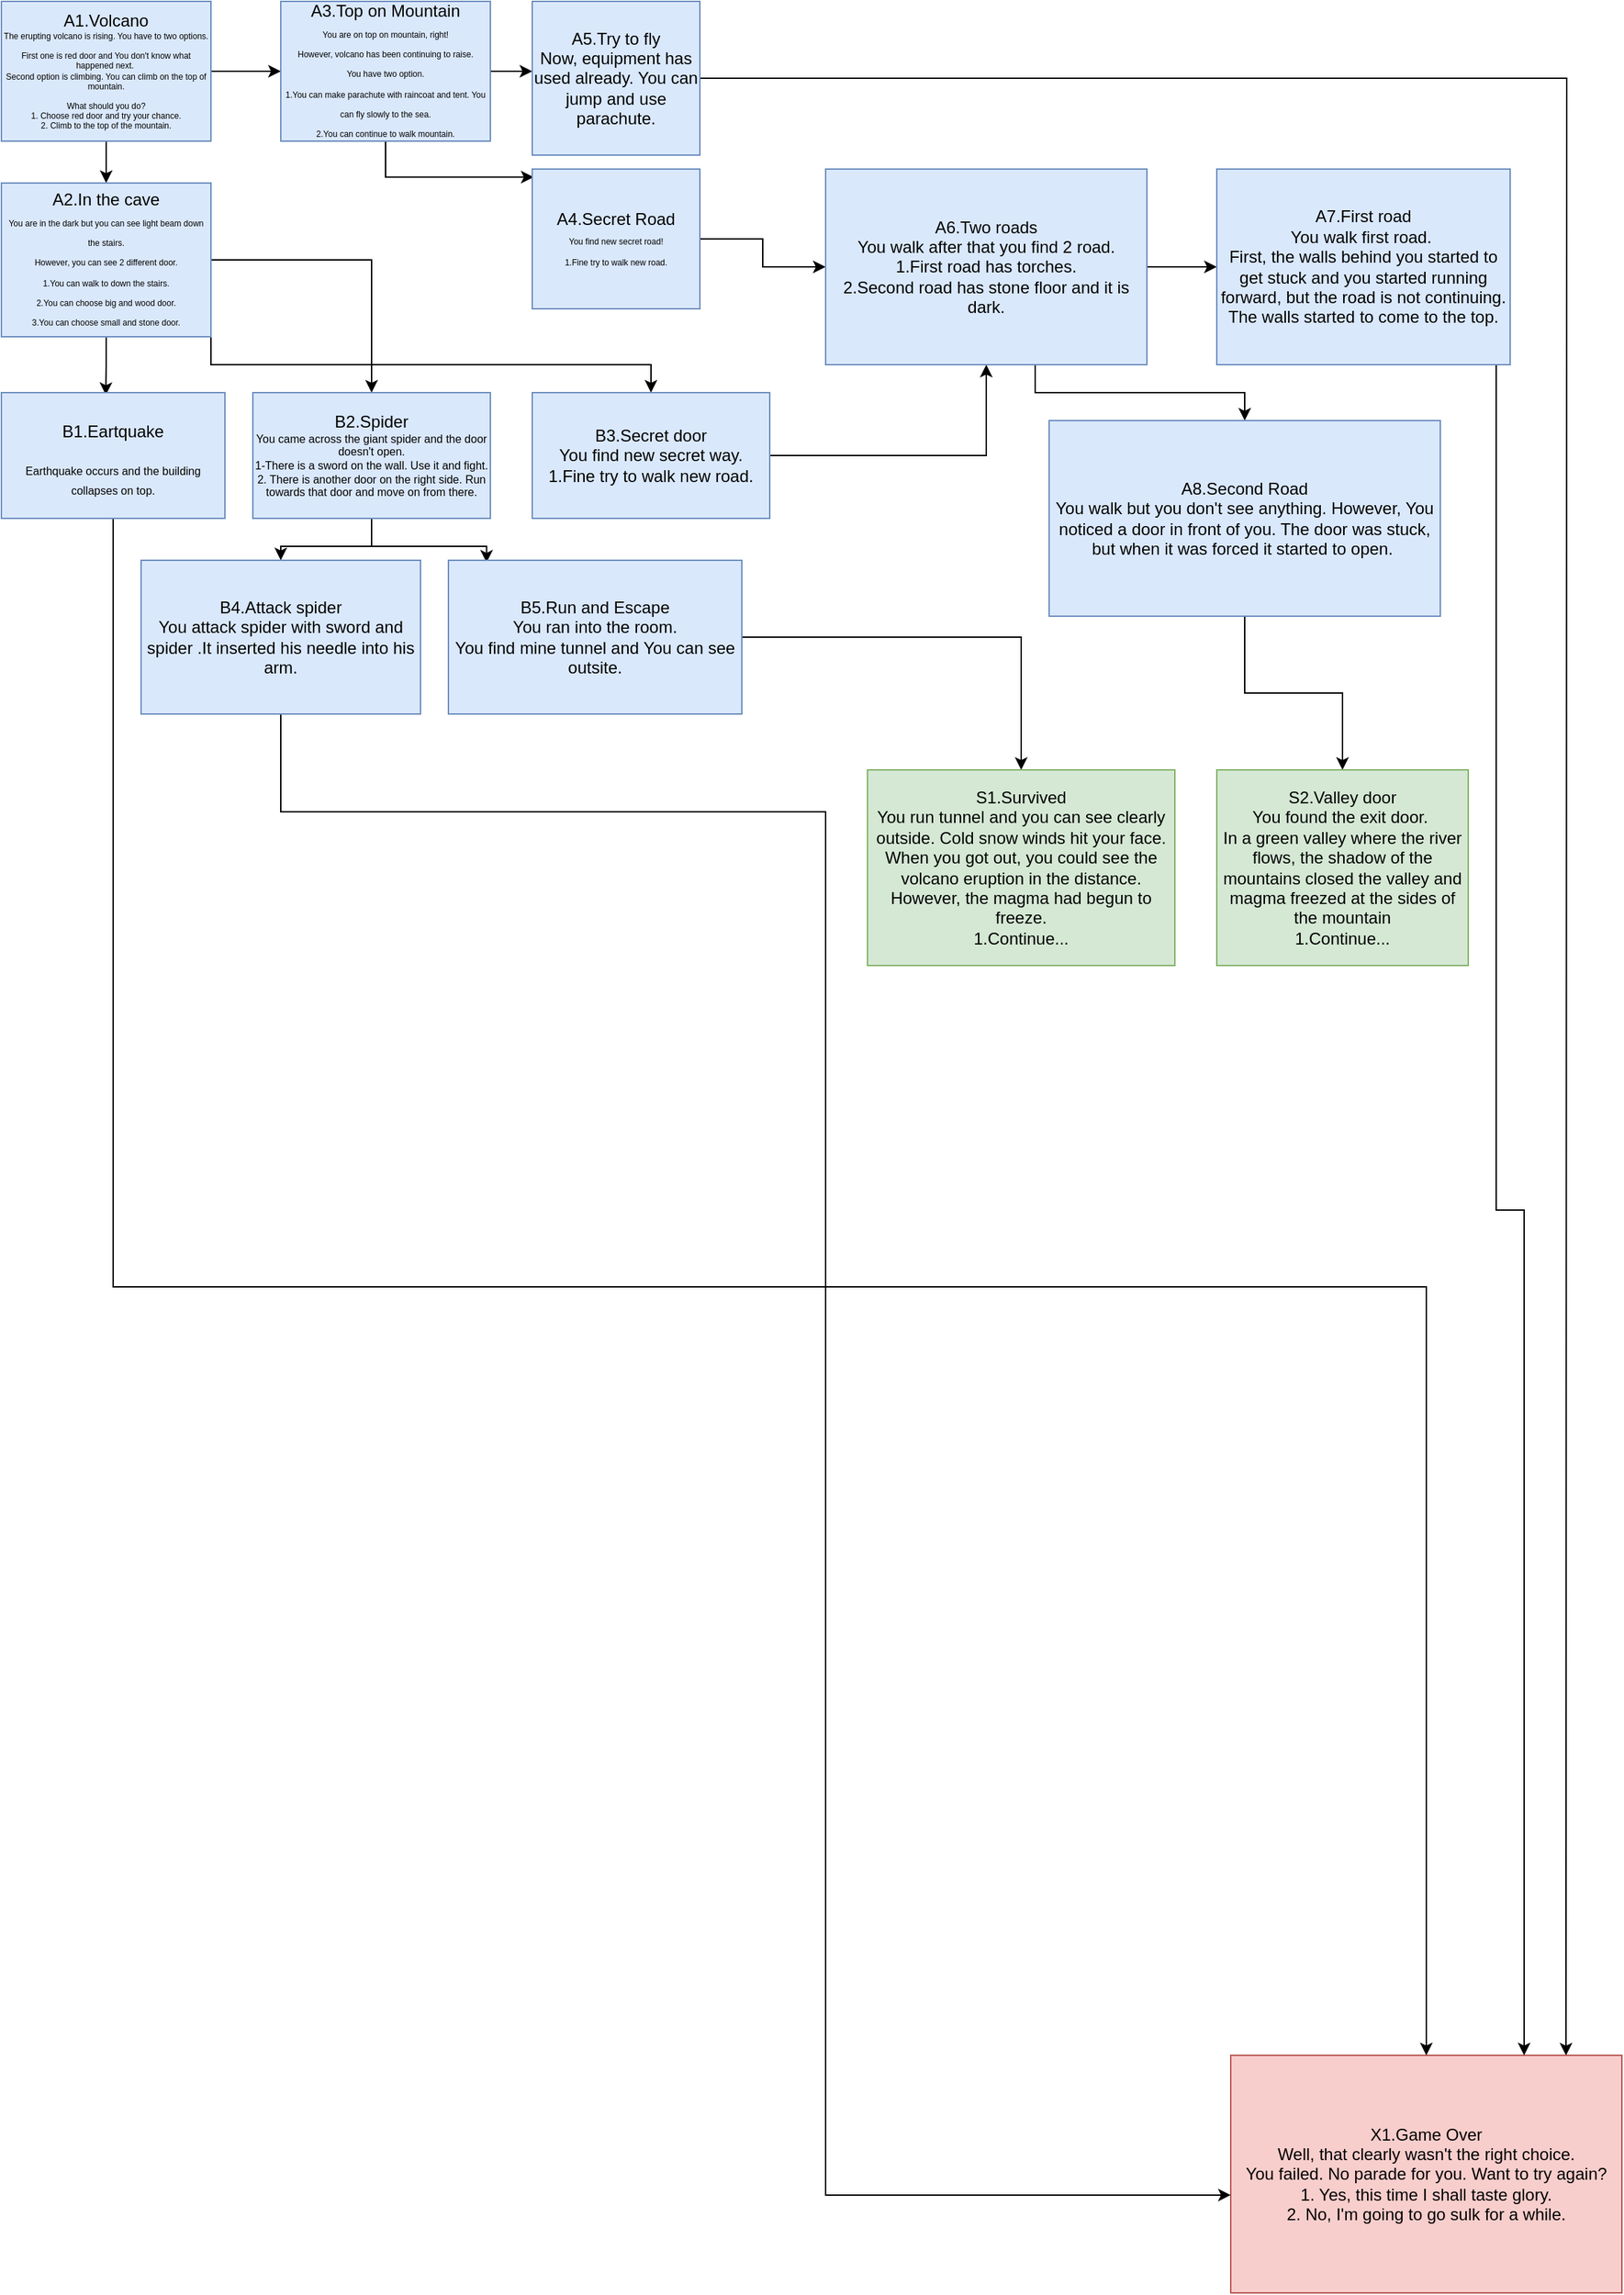 <mxfile version="14.2.7" type="device"><diagram name="Page-2" id="7wSqc7GDsAJK1S9lqRlG"><mxGraphModel dx="1422" dy="794" grid="1" gridSize="10" guides="1" tooltips="1" connect="1" arrows="1" fold="1" page="1" pageScale="1" pageWidth="1169" pageHeight="827" math="0" shadow="0"><root><mxCell id="Ip3SVATCgcwdwTKgjoJJ-0"/><mxCell id="Ip3SVATCgcwdwTKgjoJJ-1" parent="Ip3SVATCgcwdwTKgjoJJ-0"/><mxCell id="hDAse-Aqq0MVU-zX509t-0" style="edgeStyle=orthogonalEdgeStyle;rounded=0;orthogonalLoop=1;jettySize=auto;html=1;exitX=1;exitY=0.5;exitDx=0;exitDy=0;" parent="Ip3SVATCgcwdwTKgjoJJ-1" source="Q8NRnp5ENepWui86DTt5-0" target="dBwvczKNuXvfkuqWDQSm-2" edge="1"><mxGeometry relative="1" as="geometry"/></mxCell><mxCell id="vcggOLxrDQfhw0Ne7M6L-0" style="edgeStyle=orthogonalEdgeStyle;rounded=0;orthogonalLoop=1;jettySize=auto;html=1;exitX=0.5;exitY=1;exitDx=0;exitDy=0;entryX=0.5;entryY=0;entryDx=0;entryDy=0;" parent="Ip3SVATCgcwdwTKgjoJJ-1" source="Q8NRnp5ENepWui86DTt5-0" target="hDAse-Aqq0MVU-zX509t-1" edge="1"><mxGeometry relative="1" as="geometry"/></mxCell><mxCell id="Q8NRnp5ENepWui86DTt5-0" value="A1.Volcano&lt;br style=&quot;font-size: 6px&quot;&gt;&lt;div style=&quot;font-size: 6px&quot;&gt;&lt;font style=&quot;font-size: 6px&quot;&gt;The erupting volcano is rising. You have to two options.&lt;/font&gt;&lt;/div&gt;&lt;div style=&quot;font-size: 6px&quot;&gt;&lt;font style=&quot;font-size: 6px&quot;&gt;&lt;br&gt;&lt;/font&gt;&lt;/div&gt;&lt;div style=&quot;font-size: 6px&quot;&gt;&lt;font style=&quot;font-size: 6px&quot;&gt;First one is red door and You don't know what happened next.&amp;nbsp;&lt;/font&gt;&lt;/div&gt;&lt;div style=&quot;font-size: 6px&quot;&gt;&lt;font style=&quot;font-size: 6px&quot;&gt;Second option is climbing. You can climb on the top of mountain.&lt;/font&gt;&lt;/div&gt;&lt;div style=&quot;font-size: 6px&quot;&gt;&lt;font style=&quot;font-size: 6px&quot;&gt;&lt;br&gt;&lt;/font&gt;&lt;/div&gt;&lt;div style=&quot;font-size: 6px&quot;&gt;&lt;font style=&quot;font-size: 6px&quot;&gt;What should you do?&lt;/font&gt;&lt;/div&gt;&lt;div style=&quot;font-size: 6px&quot;&gt;&lt;font style=&quot;font-size: 6px&quot;&gt;1. Choose red door and try your chance.&lt;/font&gt;&lt;/div&gt;&lt;div style=&quot;font-size: 6px&quot;&gt;&lt;font style=&quot;font-size: 6px&quot;&gt;2. Climb to the top of the mountain.&lt;/font&gt;&lt;/div&gt;" style="rounded=0;whiteSpace=wrap;html=1;fillColor=#dae8fc;strokeColor=#6c8ebf;" parent="Ip3SVATCgcwdwTKgjoJJ-1" vertex="1"><mxGeometry width="150" height="100" as="geometry"/></mxCell><mxCell id="dBwvczKNuXvfkuqWDQSm-0" style="edgeStyle=orthogonalEdgeStyle;rounded=0;orthogonalLoop=1;jettySize=auto;html=1;exitX=0.5;exitY=1;exitDx=0;exitDy=0;" parent="Ip3SVATCgcwdwTKgjoJJ-1" source="Q8NRnp5ENepWui86DTt5-0" target="Q8NRnp5ENepWui86DTt5-0" edge="1"><mxGeometry relative="1" as="geometry"/></mxCell><mxCell id="vcggOLxrDQfhw0Ne7M6L-4" style="edgeStyle=orthogonalEdgeStyle;rounded=0;orthogonalLoop=1;jettySize=auto;html=1;exitX=1;exitY=0.5;exitDx=0;exitDy=0;entryX=0;entryY=0.456;entryDx=0;entryDy=0;entryPerimeter=0;" parent="Ip3SVATCgcwdwTKgjoJJ-1" source="dBwvczKNuXvfkuqWDQSm-2" target="vcggOLxrDQfhw0Ne7M6L-1" edge="1"><mxGeometry relative="1" as="geometry"/></mxCell><mxCell id="vcggOLxrDQfhw0Ne7M6L-5" style="edgeStyle=orthogonalEdgeStyle;rounded=0;orthogonalLoop=1;jettySize=auto;html=1;exitX=0.5;exitY=1;exitDx=0;exitDy=0;entryX=0.008;entryY=0.058;entryDx=0;entryDy=0;entryPerimeter=0;" parent="Ip3SVATCgcwdwTKgjoJJ-1" source="dBwvczKNuXvfkuqWDQSm-2" target="vcggOLxrDQfhw0Ne7M6L-2" edge="1"><mxGeometry relative="1" as="geometry"/></mxCell><mxCell id="dBwvczKNuXvfkuqWDQSm-2" value="A3.Top on Mountain&lt;br&gt;&lt;font style=&quot;font-size: 6px&quot;&gt;You are on top on mountain, right!&lt;br&gt;However, volcano has been continuing to raise.&lt;br&gt;You have two option.&lt;br&gt;1.You can make parachute with raincoat and tent. You can fly slowly to the sea.&lt;br&gt;2.You can continue to walk mountain.&lt;br&gt;&lt;/font&gt;" style="rounded=0;whiteSpace=wrap;html=1;fillColor=#dae8fc;strokeColor=#6c8ebf;" parent="Ip3SVATCgcwdwTKgjoJJ-1" vertex="1"><mxGeometry x="200" width="150" height="100" as="geometry"/></mxCell><mxCell id="H1RHKH4fjosrVpJxehKY-0" style="edgeStyle=orthogonalEdgeStyle;rounded=0;orthogonalLoop=1;jettySize=auto;html=1;exitX=0.5;exitY=1;exitDx=0;exitDy=0;entryX=0.467;entryY=0.019;entryDx=0;entryDy=0;entryPerimeter=0;" parent="Ip3SVATCgcwdwTKgjoJJ-1" source="hDAse-Aqq0MVU-zX509t-1" target="ff76GBsjgvJcAkjM1GlE-0" edge="1"><mxGeometry relative="1" as="geometry"/></mxCell><mxCell id="H1RHKH4fjosrVpJxehKY-3" style="edgeStyle=orthogonalEdgeStyle;rounded=0;orthogonalLoop=1;jettySize=auto;html=1;exitX=1;exitY=0.5;exitDx=0;exitDy=0;" parent="Ip3SVATCgcwdwTKgjoJJ-1" source="hDAse-Aqq0MVU-zX509t-1" target="H1RHKH4fjosrVpJxehKY-2" edge="1"><mxGeometry relative="1" as="geometry"/></mxCell><mxCell id="H1RHKH4fjosrVpJxehKY-7" style="edgeStyle=orthogonalEdgeStyle;rounded=0;orthogonalLoop=1;jettySize=auto;html=1;exitX=1;exitY=1;exitDx=0;exitDy=0;" parent="Ip3SVATCgcwdwTKgjoJJ-1" source="hDAse-Aqq0MVU-zX509t-1" target="H1RHKH4fjosrVpJxehKY-5" edge="1"><mxGeometry relative="1" as="geometry"/></mxCell><mxCell id="hDAse-Aqq0MVU-zX509t-1" value="A2.In the cave&lt;br style=&quot;font-size: 6px&quot;&gt;&lt;font style=&quot;font-size: 6px&quot;&gt;You are in the dark but you can see light beam down the stairs.&lt;br&gt;However, you can see 2 different door.&lt;br&gt;1.You can walk to down the stairs.&lt;br&gt;2.You can choose big and wood door.&lt;br&gt;3.You can choose small and stone door.&lt;br&gt;&lt;/font&gt;" style="rounded=0;whiteSpace=wrap;html=1;fillColor=#dae8fc;strokeColor=#6c8ebf;" parent="Ip3SVATCgcwdwTKgjoJJ-1" vertex="1"><mxGeometry y="130" width="150" height="110" as="geometry"/></mxCell><mxCell id="RumxrT-oQK9fDDqL84MA-1" style="edgeStyle=orthogonalEdgeStyle;rounded=0;orthogonalLoop=1;jettySize=auto;html=1;exitX=1;exitY=0.5;exitDx=0;exitDy=0;entryX=0.769;entryY=0.056;entryDx=0;entryDy=0;entryPerimeter=0;" parent="Ip3SVATCgcwdwTKgjoJJ-1" source="vcggOLxrDQfhw0Ne7M6L-1" edge="1"><mxGeometry relative="1" as="geometry"><mxPoint x="1119.97" y="1470.08" as="targetPoint"/></mxGeometry></mxCell><mxCell id="vcggOLxrDQfhw0Ne7M6L-1" value="A5.Try to fly&lt;br&gt;Now, equipment has used already. You can jump and use parachute." style="rounded=0;whiteSpace=wrap;html=1;fillColor=#dae8fc;strokeColor=#6c8ebf;" parent="Ip3SVATCgcwdwTKgjoJJ-1" vertex="1"><mxGeometry x="380" width="120" height="110" as="geometry"/></mxCell><mxCell id="uxN5RLd_qRddQD5u2TsL-0" style="edgeStyle=orthogonalEdgeStyle;rounded=0;orthogonalLoop=1;jettySize=auto;html=1;" parent="Ip3SVATCgcwdwTKgjoJJ-1" source="vcggOLxrDQfhw0Ne7M6L-2" target="YzrjSOA8bsJQxeE1hx8J-1" edge="1"><mxGeometry relative="1" as="geometry"/></mxCell><mxCell id="vcggOLxrDQfhw0Ne7M6L-2" value="&lt;span&gt;A4.Secret Road&lt;/span&gt;&lt;br&gt;&lt;font style=&quot;font-size: 6px&quot;&gt;&lt;span&gt;You find new secret road!&lt;/span&gt;&lt;br&gt;&lt;span&gt;1.Fine try to walk new road.&lt;/span&gt;&lt;/font&gt;" style="rounded=0;whiteSpace=wrap;html=1;fillColor=#dae8fc;strokeColor=#6c8ebf;" parent="Ip3SVATCgcwdwTKgjoJJ-1" vertex="1"><mxGeometry x="380" y="120" width="120" height="100" as="geometry"/></mxCell><mxCell id="SY7zA9oIF3SuhxRauFdz-0" value="X1.Game Over&lt;br&gt;Well, that clearly wasn't the right choice. &lt;br&gt;You failed. No parade for you. Want to try again? &lt;br&gt;1. Yes, this time I shall taste glory. &lt;br&gt;2. No, I'm going to go sulk for a while." style="rounded=0;whiteSpace=wrap;html=1;fillColor=#f8cecc;strokeColor=#b85450;" parent="Ip3SVATCgcwdwTKgjoJJ-1" vertex="1"><mxGeometry x="880" y="1470" width="280" height="170" as="geometry"/></mxCell><mxCell id="H1RHKH4fjosrVpJxehKY-1" style="edgeStyle=orthogonalEdgeStyle;rounded=0;orthogonalLoop=1;jettySize=auto;html=1;exitX=0.5;exitY=1;exitDx=0;exitDy=0;" parent="Ip3SVATCgcwdwTKgjoJJ-1" source="ff76GBsjgvJcAkjM1GlE-0" target="SY7zA9oIF3SuhxRauFdz-0" edge="1"><mxGeometry relative="1" as="geometry"><mxPoint x="80" y="1618" as="targetPoint"/></mxGeometry></mxCell><mxCell id="ff76GBsjgvJcAkjM1GlE-0" value="&lt;p style=&quot;line-height: 170%&quot;&gt;&lt;font&gt;&lt;font style=&quot;font-size: 12px&quot;&gt;B1.Eartquake&lt;/font&gt;&lt;br&gt;&lt;/font&gt;&lt;/p&gt;&lt;p style=&quot;line-height: 170% ; font-size: 8px&quot;&gt;&lt;font style=&quot;font-size: 8px&quot;&gt;Earthquake occurs and the building collapses on top.&lt;/font&gt;&lt;br&gt;&lt;/p&gt;" style="rounded=0;whiteSpace=wrap;html=1;fillColor=#dae8fc;strokeColor=#6c8ebf;" parent="Ip3SVATCgcwdwTKgjoJJ-1" vertex="1"><mxGeometry y="280" width="160" height="90" as="geometry"/></mxCell><mxCell id="GiyUHsOSIdH_FiuuFvIX-2" style="edgeStyle=orthogonalEdgeStyle;rounded=0;orthogonalLoop=1;jettySize=auto;html=1;exitX=0.5;exitY=1;exitDx=0;exitDy=0;" parent="Ip3SVATCgcwdwTKgjoJJ-1" source="H1RHKH4fjosrVpJxehKY-2" target="GiyUHsOSIdH_FiuuFvIX-0" edge="1"><mxGeometry relative="1" as="geometry"/></mxCell><mxCell id="GiyUHsOSIdH_FiuuFvIX-3" style="edgeStyle=orthogonalEdgeStyle;rounded=0;orthogonalLoop=1;jettySize=auto;html=1;entryX=0.13;entryY=0.015;entryDx=0;entryDy=0;entryPerimeter=0;" parent="Ip3SVATCgcwdwTKgjoJJ-1" source="H1RHKH4fjosrVpJxehKY-2" target="GiyUHsOSIdH_FiuuFvIX-1" edge="1"><mxGeometry relative="1" as="geometry"/></mxCell><mxCell id="H1RHKH4fjosrVpJxehKY-2" value="B2.Spider&lt;br&gt;&lt;div style=&quot;font-size: 8px&quot;&gt;&lt;font style=&quot;font-size: 8px&quot;&gt;You came across the giant spider and the door doesn't open.&lt;/font&gt;&lt;/div&gt;&lt;div style=&quot;font-size: 8px&quot;&gt;&lt;font style=&quot;font-size: 8px&quot;&gt;1-There is a sword on the wall. Use it and fight.&lt;/font&gt;&lt;/div&gt;&lt;div style=&quot;font-size: 8px&quot;&gt;&lt;font style=&quot;font-size: 8px&quot;&gt;2. There is another door on the right side. Run towards that door and move on from there.&lt;/font&gt;&lt;/div&gt;" style="rounded=0;whiteSpace=wrap;html=1;fillColor=#dae8fc;strokeColor=#6c8ebf;" parent="Ip3SVATCgcwdwTKgjoJJ-1" vertex="1"><mxGeometry x="180" y="280" width="170" height="90" as="geometry"/></mxCell><mxCell id="uxN5RLd_qRddQD5u2TsL-3" style="edgeStyle=orthogonalEdgeStyle;rounded=0;orthogonalLoop=1;jettySize=auto;html=1;entryX=0.5;entryY=1;entryDx=0;entryDy=0;" parent="Ip3SVATCgcwdwTKgjoJJ-1" source="H1RHKH4fjosrVpJxehKY-5" target="YzrjSOA8bsJQxeE1hx8J-1" edge="1"><mxGeometry relative="1" as="geometry"/></mxCell><mxCell id="H1RHKH4fjosrVpJxehKY-5" value="B3.Secret door&lt;br&gt;You find new secret way.&lt;br&gt;1.Fine try to walk new road." style="rounded=0;whiteSpace=wrap;html=1;fillColor=#dae8fc;strokeColor=#6c8ebf;" parent="Ip3SVATCgcwdwTKgjoJJ-1" vertex="1"><mxGeometry x="380" y="280" width="170" height="90" as="geometry"/></mxCell><mxCell id="GiyUHsOSIdH_FiuuFvIX-4" style="edgeStyle=orthogonalEdgeStyle;rounded=0;orthogonalLoop=1;jettySize=auto;html=1;entryX=0;entryY=0.588;entryDx=0;entryDy=0;entryPerimeter=0;" parent="Ip3SVATCgcwdwTKgjoJJ-1" source="GiyUHsOSIdH_FiuuFvIX-0" target="SY7zA9oIF3SuhxRauFdz-0" edge="1"><mxGeometry relative="1" as="geometry"><Array as="points"><mxPoint x="200" y="580"/><mxPoint x="590" y="580"/><mxPoint x="590" y="1570"/></Array></mxGeometry></mxCell><mxCell id="GiyUHsOSIdH_FiuuFvIX-0" value="B4.Attack spider&lt;br&gt;You attack spider with sword and spider .It inserted his needle into his arm." style="rounded=0;whiteSpace=wrap;html=1;fillColor=#dae8fc;strokeColor=#6c8ebf;" parent="Ip3SVATCgcwdwTKgjoJJ-1" vertex="1"><mxGeometry x="100" y="400" width="200" height="110" as="geometry"/></mxCell><mxCell id="YzrjSOA8bsJQxeE1hx8J-0" style="edgeStyle=orthogonalEdgeStyle;rounded=0;orthogonalLoop=1;jettySize=auto;html=1;" parent="Ip3SVATCgcwdwTKgjoJJ-1" source="GiyUHsOSIdH_FiuuFvIX-1" target="4u4U2w19ixKqlTJs_md3-0" edge="1"><mxGeometry relative="1" as="geometry"/></mxCell><mxCell id="GiyUHsOSIdH_FiuuFvIX-1" value="B5.Run and Escape&lt;br&gt;You ran into the room.&lt;br&gt;You find&amp;nbsp;mine tunnel and You can see outsite." style="rounded=0;whiteSpace=wrap;html=1;fillColor=#dae8fc;strokeColor=#6c8ebf;" parent="Ip3SVATCgcwdwTKgjoJJ-1" vertex="1"><mxGeometry x="320" y="400" width="210" height="110" as="geometry"/></mxCell><mxCell id="4u4U2w19ixKqlTJs_md3-0" value="S1.Survived&lt;br&gt;You run tunnel and you can see clearly outside.&amp;nbsp;Cold snow winds hit your face.&lt;br&gt;When you got out, you could see the volcano eruption in the distance. However, the magma had begun to freeze.&lt;br&gt;1.Continue..." style="rounded=0;whiteSpace=wrap;html=1;fillColor=#d5e8d4;strokeColor=#82b366;" parent="Ip3SVATCgcwdwTKgjoJJ-1" vertex="1"><mxGeometry x="620" y="550" width="220" height="140" as="geometry"/></mxCell><mxCell id="uxN5RLd_qRddQD5u2TsL-5" style="edgeStyle=orthogonalEdgeStyle;rounded=0;orthogonalLoop=1;jettySize=auto;html=1;entryX=0;entryY=0.5;entryDx=0;entryDy=0;" parent="Ip3SVATCgcwdwTKgjoJJ-1" source="YzrjSOA8bsJQxeE1hx8J-1" target="uxN5RLd_qRddQD5u2TsL-2" edge="1"><mxGeometry relative="1" as="geometry"/></mxCell><mxCell id="uxN5RLd_qRddQD5u2TsL-9" style="edgeStyle=orthogonalEdgeStyle;rounded=0;orthogonalLoop=1;jettySize=auto;html=1;" parent="Ip3SVATCgcwdwTKgjoJJ-1" source="YzrjSOA8bsJQxeE1hx8J-1" target="uxN5RLd_qRddQD5u2TsL-7" edge="1"><mxGeometry relative="1" as="geometry"><Array as="points"><mxPoint x="740" y="280"/><mxPoint x="890" y="280"/></Array></mxGeometry></mxCell><mxCell id="YzrjSOA8bsJQxeE1hx8J-1" value="A6.Two roads&lt;br&gt;You walk after that you find 2 road.&lt;br&gt;1.First road has torches.&lt;br&gt;2.Second road has stone floor and it is dark.&lt;br&gt;" style="rounded=0;whiteSpace=wrap;html=1;fillColor=#dae8fc;strokeColor=#6c8ebf;" parent="Ip3SVATCgcwdwTKgjoJJ-1" vertex="1"><mxGeometry x="590" y="120" width="230" height="140" as="geometry"/></mxCell><mxCell id="uxN5RLd_qRddQD5u2TsL-6" style="edgeStyle=orthogonalEdgeStyle;rounded=0;orthogonalLoop=1;jettySize=auto;html=1;entryX=0.75;entryY=0;entryDx=0;entryDy=0;" parent="Ip3SVATCgcwdwTKgjoJJ-1" source="uxN5RLd_qRddQD5u2TsL-2" target="SY7zA9oIF3SuhxRauFdz-0" edge="1"><mxGeometry relative="1" as="geometry"><Array as="points"><mxPoint x="1070" y="865"/><mxPoint x="1090" y="865"/></Array></mxGeometry></mxCell><mxCell id="uxN5RLd_qRddQD5u2TsL-2" value="A7.First road&lt;br&gt;You walk first road.&amp;nbsp;&lt;br&gt;First, the walls behind you started to get stuck and you started running forward, but the road is not continuing. The walls started to come to the top." style="rounded=0;whiteSpace=wrap;html=1;fillColor=#dae8fc;strokeColor=#6c8ebf;" parent="Ip3SVATCgcwdwTKgjoJJ-1" vertex="1"><mxGeometry x="870" y="120" width="210" height="140" as="geometry"/></mxCell><mxCell id="uxN5RLd_qRddQD5u2TsL-10" style="edgeStyle=orthogonalEdgeStyle;rounded=0;orthogonalLoop=1;jettySize=auto;html=1;entryX=0.5;entryY=0;entryDx=0;entryDy=0;" parent="Ip3SVATCgcwdwTKgjoJJ-1" source="uxN5RLd_qRddQD5u2TsL-7" target="uxN5RLd_qRddQD5u2TsL-8" edge="1"><mxGeometry relative="1" as="geometry"/></mxCell><mxCell id="uxN5RLd_qRddQD5u2TsL-7" value="A8.Second Road&lt;br&gt;You walk but you don't see anything. However, You noticed a door in front of you. The door was stuck, but when it was forced it started to open.&amp;nbsp;" style="rounded=0;whiteSpace=wrap;html=1;fillColor=#dae8fc;strokeColor=#6c8ebf;" parent="Ip3SVATCgcwdwTKgjoJJ-1" vertex="1"><mxGeometry x="750" y="300" width="280" height="140" as="geometry"/></mxCell><mxCell id="uxN5RLd_qRddQD5u2TsL-8" value="S2.Valley door&lt;br&gt;You found the exit door.&amp;nbsp;&lt;br&gt;In a green valley where the river flows, the shadow of the mountains closed the valley and magma freezed at the sides of the mountain&lt;br&gt;1.Continue..." style="rounded=0;whiteSpace=wrap;html=1;fillColor=#d5e8d4;strokeColor=#82b366;" parent="Ip3SVATCgcwdwTKgjoJJ-1" vertex="1"><mxGeometry x="870" y="550" width="180" height="140" as="geometry"/></mxCell></root></mxGraphModel></diagram></mxfile>